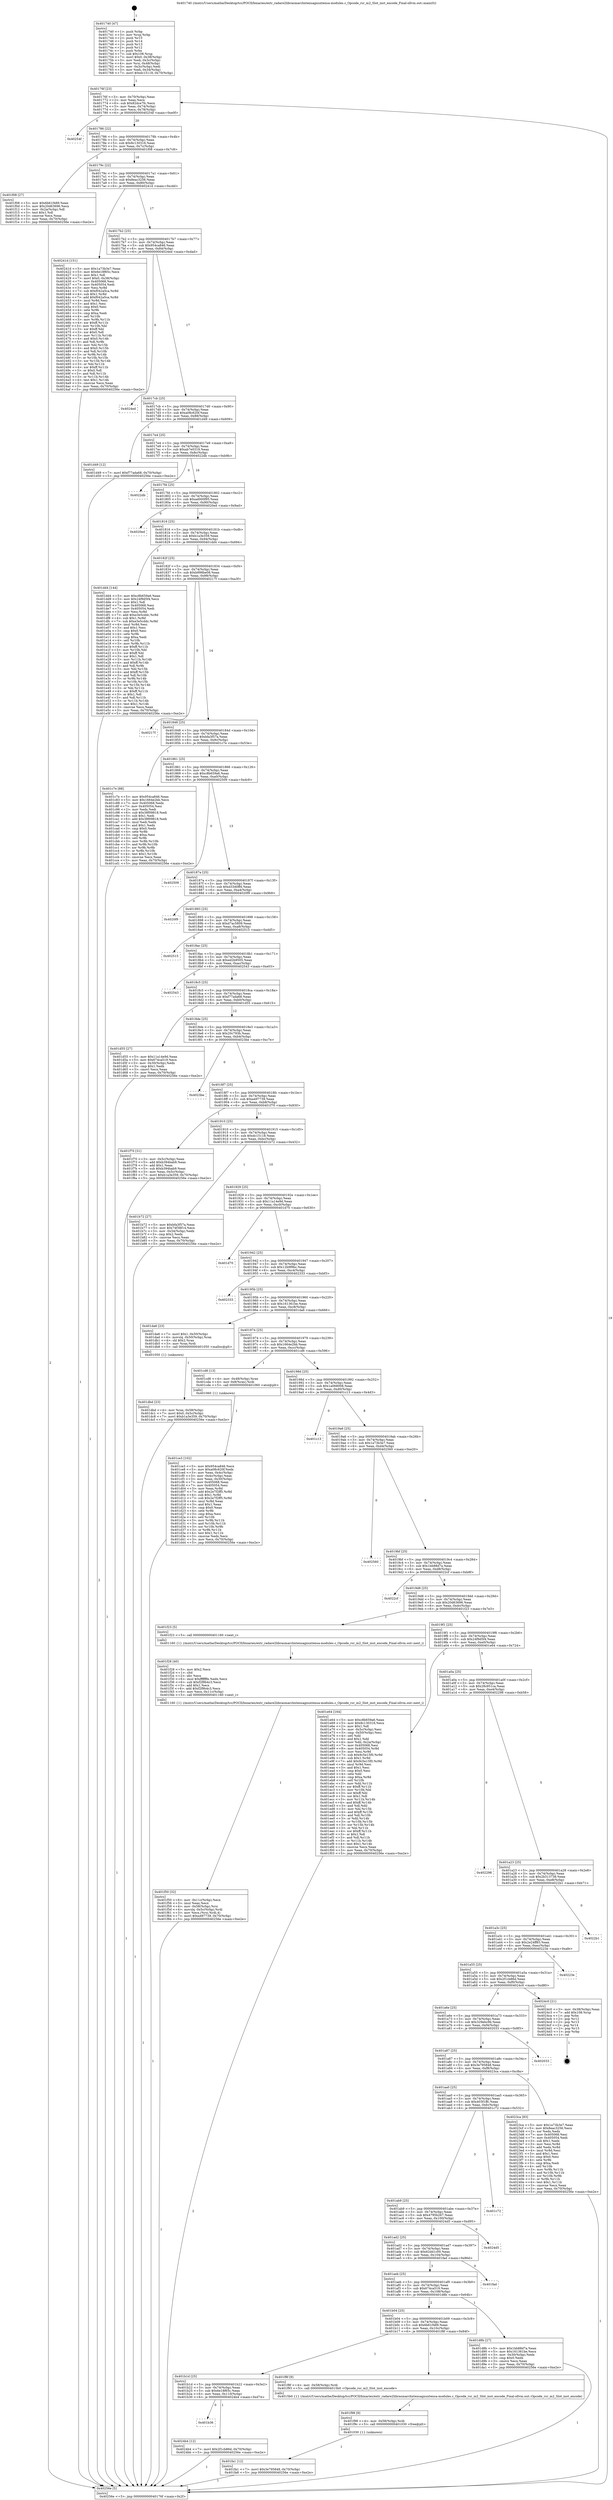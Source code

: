 digraph "0x401740" {
  label = "0x401740 (/mnt/c/Users/mathe/Desktop/tcc/POCII/binaries/extr_radare2librasmarchxtensagnuxtensa-modules.c_Opcode_rsr_m2_Slot_inst_encode_Final-ollvm.out::main(0))"
  labelloc = "t"
  node[shape=record]

  Entry [label="",width=0.3,height=0.3,shape=circle,fillcolor=black,style=filled]
  "0x40176f" [label="{
     0x40176f [23]\l
     | [instrs]\l
     &nbsp;&nbsp;0x40176f \<+3\>: mov -0x70(%rbp),%eax\l
     &nbsp;&nbsp;0x401772 \<+2\>: mov %eax,%ecx\l
     &nbsp;&nbsp;0x401774 \<+6\>: sub $0x82dce7fc,%ecx\l
     &nbsp;&nbsp;0x40177a \<+3\>: mov %eax,-0x74(%rbp)\l
     &nbsp;&nbsp;0x40177d \<+3\>: mov %ecx,-0x78(%rbp)\l
     &nbsp;&nbsp;0x401780 \<+6\>: je 000000000040254f \<main+0xe0f\>\l
  }"]
  "0x40254f" [label="{
     0x40254f\l
  }", style=dashed]
  "0x401786" [label="{
     0x401786 [22]\l
     | [instrs]\l
     &nbsp;&nbsp;0x401786 \<+5\>: jmp 000000000040178b \<main+0x4b\>\l
     &nbsp;&nbsp;0x40178b \<+3\>: mov -0x74(%rbp),%eax\l
     &nbsp;&nbsp;0x40178e \<+5\>: sub $0x8c130316,%eax\l
     &nbsp;&nbsp;0x401793 \<+3\>: mov %eax,-0x7c(%rbp)\l
     &nbsp;&nbsp;0x401796 \<+6\>: je 0000000000401f08 \<main+0x7c8\>\l
  }"]
  Exit [label="",width=0.3,height=0.3,shape=circle,fillcolor=black,style=filled,peripheries=2]
  "0x401f08" [label="{
     0x401f08 [27]\l
     | [instrs]\l
     &nbsp;&nbsp;0x401f08 \<+5\>: mov $0x6b61f489,%eax\l
     &nbsp;&nbsp;0x401f0d \<+5\>: mov $0x20d63696,%ecx\l
     &nbsp;&nbsp;0x401f12 \<+3\>: mov -0x2a(%rbp),%dl\l
     &nbsp;&nbsp;0x401f15 \<+3\>: test $0x1,%dl\l
     &nbsp;&nbsp;0x401f18 \<+3\>: cmovne %ecx,%eax\l
     &nbsp;&nbsp;0x401f1b \<+3\>: mov %eax,-0x70(%rbp)\l
     &nbsp;&nbsp;0x401f1e \<+5\>: jmp 000000000040256e \<main+0xe2e\>\l
  }"]
  "0x40179c" [label="{
     0x40179c [22]\l
     | [instrs]\l
     &nbsp;&nbsp;0x40179c \<+5\>: jmp 00000000004017a1 \<main+0x61\>\l
     &nbsp;&nbsp;0x4017a1 \<+3\>: mov -0x74(%rbp),%eax\l
     &nbsp;&nbsp;0x4017a4 \<+5\>: sub $0x8eac3256,%eax\l
     &nbsp;&nbsp;0x4017a9 \<+3\>: mov %eax,-0x80(%rbp)\l
     &nbsp;&nbsp;0x4017ac \<+6\>: je 000000000040241d \<main+0xcdd\>\l
  }"]
  "0x401b36" [label="{
     0x401b36\l
  }", style=dashed]
  "0x40241d" [label="{
     0x40241d [151]\l
     | [instrs]\l
     &nbsp;&nbsp;0x40241d \<+5\>: mov $0x1a73b3e7,%eax\l
     &nbsp;&nbsp;0x402422 \<+5\>: mov $0x6e18f65c,%ecx\l
     &nbsp;&nbsp;0x402427 \<+2\>: mov $0x1,%dl\l
     &nbsp;&nbsp;0x402429 \<+7\>: movl $0x0,-0x38(%rbp)\l
     &nbsp;&nbsp;0x402430 \<+7\>: mov 0x405068,%esi\l
     &nbsp;&nbsp;0x402437 \<+7\>: mov 0x405054,%edi\l
     &nbsp;&nbsp;0x40243e \<+3\>: mov %esi,%r8d\l
     &nbsp;&nbsp;0x402441 \<+7\>: sub $0xf042a5ca,%r8d\l
     &nbsp;&nbsp;0x402448 \<+4\>: sub $0x1,%r8d\l
     &nbsp;&nbsp;0x40244c \<+7\>: add $0xf042a5ca,%r8d\l
     &nbsp;&nbsp;0x402453 \<+4\>: imul %r8d,%esi\l
     &nbsp;&nbsp;0x402457 \<+3\>: and $0x1,%esi\l
     &nbsp;&nbsp;0x40245a \<+3\>: cmp $0x0,%esi\l
     &nbsp;&nbsp;0x40245d \<+4\>: sete %r9b\l
     &nbsp;&nbsp;0x402461 \<+3\>: cmp $0xa,%edi\l
     &nbsp;&nbsp;0x402464 \<+4\>: setl %r10b\l
     &nbsp;&nbsp;0x402468 \<+3\>: mov %r9b,%r11b\l
     &nbsp;&nbsp;0x40246b \<+4\>: xor $0xff,%r11b\l
     &nbsp;&nbsp;0x40246f \<+3\>: mov %r10b,%bl\l
     &nbsp;&nbsp;0x402472 \<+3\>: xor $0xff,%bl\l
     &nbsp;&nbsp;0x402475 \<+3\>: xor $0x0,%dl\l
     &nbsp;&nbsp;0x402478 \<+3\>: mov %r11b,%r14b\l
     &nbsp;&nbsp;0x40247b \<+4\>: and $0x0,%r14b\l
     &nbsp;&nbsp;0x40247f \<+3\>: and %dl,%r9b\l
     &nbsp;&nbsp;0x402482 \<+3\>: mov %bl,%r15b\l
     &nbsp;&nbsp;0x402485 \<+4\>: and $0x0,%r15b\l
     &nbsp;&nbsp;0x402489 \<+3\>: and %dl,%r10b\l
     &nbsp;&nbsp;0x40248c \<+3\>: or %r9b,%r14b\l
     &nbsp;&nbsp;0x40248f \<+3\>: or %r10b,%r15b\l
     &nbsp;&nbsp;0x402492 \<+3\>: xor %r15b,%r14b\l
     &nbsp;&nbsp;0x402495 \<+3\>: or %bl,%r11b\l
     &nbsp;&nbsp;0x402498 \<+4\>: xor $0xff,%r11b\l
     &nbsp;&nbsp;0x40249c \<+3\>: or $0x0,%dl\l
     &nbsp;&nbsp;0x40249f \<+3\>: and %dl,%r11b\l
     &nbsp;&nbsp;0x4024a2 \<+3\>: or %r11b,%r14b\l
     &nbsp;&nbsp;0x4024a5 \<+4\>: test $0x1,%r14b\l
     &nbsp;&nbsp;0x4024a9 \<+3\>: cmovne %ecx,%eax\l
     &nbsp;&nbsp;0x4024ac \<+3\>: mov %eax,-0x70(%rbp)\l
     &nbsp;&nbsp;0x4024af \<+5\>: jmp 000000000040256e \<main+0xe2e\>\l
  }"]
  "0x4017b2" [label="{
     0x4017b2 [25]\l
     | [instrs]\l
     &nbsp;&nbsp;0x4017b2 \<+5\>: jmp 00000000004017b7 \<main+0x77\>\l
     &nbsp;&nbsp;0x4017b7 \<+3\>: mov -0x74(%rbp),%eax\l
     &nbsp;&nbsp;0x4017ba \<+5\>: sub $0x954ca846,%eax\l
     &nbsp;&nbsp;0x4017bf \<+6\>: mov %eax,-0x84(%rbp)\l
     &nbsp;&nbsp;0x4017c5 \<+6\>: je 00000000004024ed \<main+0xdad\>\l
  }"]
  "0x4024b4" [label="{
     0x4024b4 [12]\l
     | [instrs]\l
     &nbsp;&nbsp;0x4024b4 \<+7\>: movl $0x2f1cb86d,-0x70(%rbp)\l
     &nbsp;&nbsp;0x4024bb \<+5\>: jmp 000000000040256e \<main+0xe2e\>\l
  }"]
  "0x4024ed" [label="{
     0x4024ed\l
  }", style=dashed]
  "0x4017cb" [label="{
     0x4017cb [25]\l
     | [instrs]\l
     &nbsp;&nbsp;0x4017cb \<+5\>: jmp 00000000004017d0 \<main+0x90\>\l
     &nbsp;&nbsp;0x4017d0 \<+3\>: mov -0x74(%rbp),%eax\l
     &nbsp;&nbsp;0x4017d3 \<+5\>: sub $0xa08c620f,%eax\l
     &nbsp;&nbsp;0x4017d8 \<+6\>: mov %eax,-0x88(%rbp)\l
     &nbsp;&nbsp;0x4017de \<+6\>: je 0000000000401d49 \<main+0x609\>\l
  }"]
  "0x401fa1" [label="{
     0x401fa1 [12]\l
     | [instrs]\l
     &nbsp;&nbsp;0x401fa1 \<+7\>: movl $0x3e795848,-0x70(%rbp)\l
     &nbsp;&nbsp;0x401fa8 \<+5\>: jmp 000000000040256e \<main+0xe2e\>\l
  }"]
  "0x401d49" [label="{
     0x401d49 [12]\l
     | [instrs]\l
     &nbsp;&nbsp;0x401d49 \<+7\>: movl $0xf77ada68,-0x70(%rbp)\l
     &nbsp;&nbsp;0x401d50 \<+5\>: jmp 000000000040256e \<main+0xe2e\>\l
  }"]
  "0x4017e4" [label="{
     0x4017e4 [25]\l
     | [instrs]\l
     &nbsp;&nbsp;0x4017e4 \<+5\>: jmp 00000000004017e9 \<main+0xa9\>\l
     &nbsp;&nbsp;0x4017e9 \<+3\>: mov -0x74(%rbp),%eax\l
     &nbsp;&nbsp;0x4017ec \<+5\>: sub $0xab7e0319,%eax\l
     &nbsp;&nbsp;0x4017f1 \<+6\>: mov %eax,-0x8c(%rbp)\l
     &nbsp;&nbsp;0x4017f7 \<+6\>: je 00000000004022db \<main+0xb9b\>\l
  }"]
  "0x401f98" [label="{
     0x401f98 [9]\l
     | [instrs]\l
     &nbsp;&nbsp;0x401f98 \<+4\>: mov -0x58(%rbp),%rdi\l
     &nbsp;&nbsp;0x401f9c \<+5\>: call 0000000000401030 \<free@plt\>\l
     | [calls]\l
     &nbsp;&nbsp;0x401030 \{1\} (unknown)\l
  }"]
  "0x4022db" [label="{
     0x4022db\l
  }", style=dashed]
  "0x4017fd" [label="{
     0x4017fd [25]\l
     | [instrs]\l
     &nbsp;&nbsp;0x4017fd \<+5\>: jmp 0000000000401802 \<main+0xc2\>\l
     &nbsp;&nbsp;0x401802 \<+3\>: mov -0x74(%rbp),%eax\l
     &nbsp;&nbsp;0x401805 \<+5\>: sub $0xad000f95,%eax\l
     &nbsp;&nbsp;0x40180a \<+6\>: mov %eax,-0x90(%rbp)\l
     &nbsp;&nbsp;0x401810 \<+6\>: je 00000000004020ed \<main+0x9ad\>\l
  }"]
  "0x401b1d" [label="{
     0x401b1d [25]\l
     | [instrs]\l
     &nbsp;&nbsp;0x401b1d \<+5\>: jmp 0000000000401b22 \<main+0x3e2\>\l
     &nbsp;&nbsp;0x401b22 \<+3\>: mov -0x74(%rbp),%eax\l
     &nbsp;&nbsp;0x401b25 \<+5\>: sub $0x6e18f65c,%eax\l
     &nbsp;&nbsp;0x401b2a \<+6\>: mov %eax,-0x110(%rbp)\l
     &nbsp;&nbsp;0x401b30 \<+6\>: je 00000000004024b4 \<main+0xd74\>\l
  }"]
  "0x4020ed" [label="{
     0x4020ed\l
  }", style=dashed]
  "0x401816" [label="{
     0x401816 [25]\l
     | [instrs]\l
     &nbsp;&nbsp;0x401816 \<+5\>: jmp 000000000040181b \<main+0xdb\>\l
     &nbsp;&nbsp;0x40181b \<+3\>: mov -0x74(%rbp),%eax\l
     &nbsp;&nbsp;0x40181e \<+5\>: sub $0xb1a3e359,%eax\l
     &nbsp;&nbsp;0x401823 \<+6\>: mov %eax,-0x94(%rbp)\l
     &nbsp;&nbsp;0x401829 \<+6\>: je 0000000000401dd4 \<main+0x694\>\l
  }"]
  "0x401f8f" [label="{
     0x401f8f [9]\l
     | [instrs]\l
     &nbsp;&nbsp;0x401f8f \<+4\>: mov -0x58(%rbp),%rdi\l
     &nbsp;&nbsp;0x401f93 \<+5\>: call 00000000004015b0 \<Opcode_rsr_m2_Slot_inst_encode\>\l
     | [calls]\l
     &nbsp;&nbsp;0x4015b0 \{1\} (/mnt/c/Users/mathe/Desktop/tcc/POCII/binaries/extr_radare2librasmarchxtensagnuxtensa-modules.c_Opcode_rsr_m2_Slot_inst_encode_Final-ollvm.out::Opcode_rsr_m2_Slot_inst_encode)\l
  }"]
  "0x401dd4" [label="{
     0x401dd4 [144]\l
     | [instrs]\l
     &nbsp;&nbsp;0x401dd4 \<+5\>: mov $0xc8b659a6,%eax\l
     &nbsp;&nbsp;0x401dd9 \<+5\>: mov $0x24f9d5f4,%ecx\l
     &nbsp;&nbsp;0x401dde \<+2\>: mov $0x1,%dl\l
     &nbsp;&nbsp;0x401de0 \<+7\>: mov 0x405068,%esi\l
     &nbsp;&nbsp;0x401de7 \<+7\>: mov 0x405054,%edi\l
     &nbsp;&nbsp;0x401dee \<+3\>: mov %esi,%r8d\l
     &nbsp;&nbsp;0x401df1 \<+7\>: add $0xe3e5cddc,%r8d\l
     &nbsp;&nbsp;0x401df8 \<+4\>: sub $0x1,%r8d\l
     &nbsp;&nbsp;0x401dfc \<+7\>: sub $0xe3e5cddc,%r8d\l
     &nbsp;&nbsp;0x401e03 \<+4\>: imul %r8d,%esi\l
     &nbsp;&nbsp;0x401e07 \<+3\>: and $0x1,%esi\l
     &nbsp;&nbsp;0x401e0a \<+3\>: cmp $0x0,%esi\l
     &nbsp;&nbsp;0x401e0d \<+4\>: sete %r9b\l
     &nbsp;&nbsp;0x401e11 \<+3\>: cmp $0xa,%edi\l
     &nbsp;&nbsp;0x401e14 \<+4\>: setl %r10b\l
     &nbsp;&nbsp;0x401e18 \<+3\>: mov %r9b,%r11b\l
     &nbsp;&nbsp;0x401e1b \<+4\>: xor $0xff,%r11b\l
     &nbsp;&nbsp;0x401e1f \<+3\>: mov %r10b,%bl\l
     &nbsp;&nbsp;0x401e22 \<+3\>: xor $0xff,%bl\l
     &nbsp;&nbsp;0x401e25 \<+3\>: xor $0x1,%dl\l
     &nbsp;&nbsp;0x401e28 \<+3\>: mov %r11b,%r14b\l
     &nbsp;&nbsp;0x401e2b \<+4\>: and $0xff,%r14b\l
     &nbsp;&nbsp;0x401e2f \<+3\>: and %dl,%r9b\l
     &nbsp;&nbsp;0x401e32 \<+3\>: mov %bl,%r15b\l
     &nbsp;&nbsp;0x401e35 \<+4\>: and $0xff,%r15b\l
     &nbsp;&nbsp;0x401e39 \<+3\>: and %dl,%r10b\l
     &nbsp;&nbsp;0x401e3c \<+3\>: or %r9b,%r14b\l
     &nbsp;&nbsp;0x401e3f \<+3\>: or %r10b,%r15b\l
     &nbsp;&nbsp;0x401e42 \<+3\>: xor %r15b,%r14b\l
     &nbsp;&nbsp;0x401e45 \<+3\>: or %bl,%r11b\l
     &nbsp;&nbsp;0x401e48 \<+4\>: xor $0xff,%r11b\l
     &nbsp;&nbsp;0x401e4c \<+3\>: or $0x1,%dl\l
     &nbsp;&nbsp;0x401e4f \<+3\>: and %dl,%r11b\l
     &nbsp;&nbsp;0x401e52 \<+3\>: or %r11b,%r14b\l
     &nbsp;&nbsp;0x401e55 \<+4\>: test $0x1,%r14b\l
     &nbsp;&nbsp;0x401e59 \<+3\>: cmovne %ecx,%eax\l
     &nbsp;&nbsp;0x401e5c \<+3\>: mov %eax,-0x70(%rbp)\l
     &nbsp;&nbsp;0x401e5f \<+5\>: jmp 000000000040256e \<main+0xe2e\>\l
  }"]
  "0x40182f" [label="{
     0x40182f [25]\l
     | [instrs]\l
     &nbsp;&nbsp;0x40182f \<+5\>: jmp 0000000000401834 \<main+0xf4\>\l
     &nbsp;&nbsp;0x401834 \<+3\>: mov -0x74(%rbp),%eax\l
     &nbsp;&nbsp;0x401837 \<+5\>: sub $0xb998be08,%eax\l
     &nbsp;&nbsp;0x40183c \<+6\>: mov %eax,-0x98(%rbp)\l
     &nbsp;&nbsp;0x401842 \<+6\>: je 000000000040217f \<main+0xa3f\>\l
  }"]
  "0x401f50" [label="{
     0x401f50 [32]\l
     | [instrs]\l
     &nbsp;&nbsp;0x401f50 \<+6\>: mov -0x11c(%rbp),%ecx\l
     &nbsp;&nbsp;0x401f56 \<+3\>: imul %eax,%ecx\l
     &nbsp;&nbsp;0x401f59 \<+4\>: mov -0x58(%rbp),%rsi\l
     &nbsp;&nbsp;0x401f5d \<+4\>: movslq -0x5c(%rbp),%rdi\l
     &nbsp;&nbsp;0x401f61 \<+3\>: mov %ecx,(%rsi,%rdi,4)\l
     &nbsp;&nbsp;0x401f64 \<+7\>: movl $0xa497739,-0x70(%rbp)\l
     &nbsp;&nbsp;0x401f6b \<+5\>: jmp 000000000040256e \<main+0xe2e\>\l
  }"]
  "0x40217f" [label="{
     0x40217f\l
  }", style=dashed]
  "0x401848" [label="{
     0x401848 [25]\l
     | [instrs]\l
     &nbsp;&nbsp;0x401848 \<+5\>: jmp 000000000040184d \<main+0x10d\>\l
     &nbsp;&nbsp;0x40184d \<+3\>: mov -0x74(%rbp),%eax\l
     &nbsp;&nbsp;0x401850 \<+5\>: sub $0xbfa3f57a,%eax\l
     &nbsp;&nbsp;0x401855 \<+6\>: mov %eax,-0x9c(%rbp)\l
     &nbsp;&nbsp;0x40185b \<+6\>: je 0000000000401c7e \<main+0x53e\>\l
  }"]
  "0x401f28" [label="{
     0x401f28 [40]\l
     | [instrs]\l
     &nbsp;&nbsp;0x401f28 \<+5\>: mov $0x2,%ecx\l
     &nbsp;&nbsp;0x401f2d \<+1\>: cltd\l
     &nbsp;&nbsp;0x401f2e \<+2\>: idiv %ecx\l
     &nbsp;&nbsp;0x401f30 \<+6\>: imul $0xfffffffe,%edx,%ecx\l
     &nbsp;&nbsp;0x401f36 \<+6\>: sub $0xf2f9b4c3,%ecx\l
     &nbsp;&nbsp;0x401f3c \<+3\>: add $0x1,%ecx\l
     &nbsp;&nbsp;0x401f3f \<+6\>: add $0xf2f9b4c3,%ecx\l
     &nbsp;&nbsp;0x401f45 \<+6\>: mov %ecx,-0x11c(%rbp)\l
     &nbsp;&nbsp;0x401f4b \<+5\>: call 0000000000401160 \<next_i\>\l
     | [calls]\l
     &nbsp;&nbsp;0x401160 \{1\} (/mnt/c/Users/mathe/Desktop/tcc/POCII/binaries/extr_radare2librasmarchxtensagnuxtensa-modules.c_Opcode_rsr_m2_Slot_inst_encode_Final-ollvm.out::next_i)\l
  }"]
  "0x401c7e" [label="{
     0x401c7e [88]\l
     | [instrs]\l
     &nbsp;&nbsp;0x401c7e \<+5\>: mov $0x954ca846,%eax\l
     &nbsp;&nbsp;0x401c83 \<+5\>: mov $0x1664e2bb,%ecx\l
     &nbsp;&nbsp;0x401c88 \<+7\>: mov 0x405068,%edx\l
     &nbsp;&nbsp;0x401c8f \<+7\>: mov 0x405054,%esi\l
     &nbsp;&nbsp;0x401c96 \<+2\>: mov %edx,%edi\l
     &nbsp;&nbsp;0x401c98 \<+6\>: sub $0x38f09818,%edi\l
     &nbsp;&nbsp;0x401c9e \<+3\>: sub $0x1,%edi\l
     &nbsp;&nbsp;0x401ca1 \<+6\>: add $0x38f09818,%edi\l
     &nbsp;&nbsp;0x401ca7 \<+3\>: imul %edi,%edx\l
     &nbsp;&nbsp;0x401caa \<+3\>: and $0x1,%edx\l
     &nbsp;&nbsp;0x401cad \<+3\>: cmp $0x0,%edx\l
     &nbsp;&nbsp;0x401cb0 \<+4\>: sete %r8b\l
     &nbsp;&nbsp;0x401cb4 \<+3\>: cmp $0xa,%esi\l
     &nbsp;&nbsp;0x401cb7 \<+4\>: setl %r9b\l
     &nbsp;&nbsp;0x401cbb \<+3\>: mov %r8b,%r10b\l
     &nbsp;&nbsp;0x401cbe \<+3\>: and %r9b,%r10b\l
     &nbsp;&nbsp;0x401cc1 \<+3\>: xor %r9b,%r8b\l
     &nbsp;&nbsp;0x401cc4 \<+3\>: or %r8b,%r10b\l
     &nbsp;&nbsp;0x401cc7 \<+4\>: test $0x1,%r10b\l
     &nbsp;&nbsp;0x401ccb \<+3\>: cmovne %ecx,%eax\l
     &nbsp;&nbsp;0x401cce \<+3\>: mov %eax,-0x70(%rbp)\l
     &nbsp;&nbsp;0x401cd1 \<+5\>: jmp 000000000040256e \<main+0xe2e\>\l
  }"]
  "0x401861" [label="{
     0x401861 [25]\l
     | [instrs]\l
     &nbsp;&nbsp;0x401861 \<+5\>: jmp 0000000000401866 \<main+0x126\>\l
     &nbsp;&nbsp;0x401866 \<+3\>: mov -0x74(%rbp),%eax\l
     &nbsp;&nbsp;0x401869 \<+5\>: sub $0xc8b659a6,%eax\l
     &nbsp;&nbsp;0x40186e \<+6\>: mov %eax,-0xa0(%rbp)\l
     &nbsp;&nbsp;0x401874 \<+6\>: je 0000000000402509 \<main+0xdc9\>\l
  }"]
  "0x401dbd" [label="{
     0x401dbd [23]\l
     | [instrs]\l
     &nbsp;&nbsp;0x401dbd \<+4\>: mov %rax,-0x58(%rbp)\l
     &nbsp;&nbsp;0x401dc1 \<+7\>: movl $0x0,-0x5c(%rbp)\l
     &nbsp;&nbsp;0x401dc8 \<+7\>: movl $0xb1a3e359,-0x70(%rbp)\l
     &nbsp;&nbsp;0x401dcf \<+5\>: jmp 000000000040256e \<main+0xe2e\>\l
  }"]
  "0x402509" [label="{
     0x402509\l
  }", style=dashed]
  "0x40187a" [label="{
     0x40187a [25]\l
     | [instrs]\l
     &nbsp;&nbsp;0x40187a \<+5\>: jmp 000000000040187f \<main+0x13f\>\l
     &nbsp;&nbsp;0x40187f \<+3\>: mov -0x74(%rbp),%eax\l
     &nbsp;&nbsp;0x401882 \<+5\>: sub $0xd33d0ff4,%eax\l
     &nbsp;&nbsp;0x401887 \<+6\>: mov %eax,-0xa4(%rbp)\l
     &nbsp;&nbsp;0x40188d \<+6\>: je 00000000004020f9 \<main+0x9b9\>\l
  }"]
  "0x401b04" [label="{
     0x401b04 [25]\l
     | [instrs]\l
     &nbsp;&nbsp;0x401b04 \<+5\>: jmp 0000000000401b09 \<main+0x3c9\>\l
     &nbsp;&nbsp;0x401b09 \<+3\>: mov -0x74(%rbp),%eax\l
     &nbsp;&nbsp;0x401b0c \<+5\>: sub $0x6b61f489,%eax\l
     &nbsp;&nbsp;0x401b11 \<+6\>: mov %eax,-0x10c(%rbp)\l
     &nbsp;&nbsp;0x401b17 \<+6\>: je 0000000000401f8f \<main+0x84f\>\l
  }"]
  "0x4020f9" [label="{
     0x4020f9\l
  }", style=dashed]
  "0x401893" [label="{
     0x401893 [25]\l
     | [instrs]\l
     &nbsp;&nbsp;0x401893 \<+5\>: jmp 0000000000401898 \<main+0x158\>\l
     &nbsp;&nbsp;0x401898 \<+3\>: mov -0x74(%rbp),%eax\l
     &nbsp;&nbsp;0x40189b \<+5\>: sub $0xd7ac5809,%eax\l
     &nbsp;&nbsp;0x4018a0 \<+6\>: mov %eax,-0xa8(%rbp)\l
     &nbsp;&nbsp;0x4018a6 \<+6\>: je 0000000000402515 \<main+0xdd5\>\l
  }"]
  "0x401d8b" [label="{
     0x401d8b [27]\l
     | [instrs]\l
     &nbsp;&nbsp;0x401d8b \<+5\>: mov $0x1bb88d7a,%eax\l
     &nbsp;&nbsp;0x401d90 \<+5\>: mov $0x161361be,%ecx\l
     &nbsp;&nbsp;0x401d95 \<+3\>: mov -0x30(%rbp),%edx\l
     &nbsp;&nbsp;0x401d98 \<+3\>: cmp $0x0,%edx\l
     &nbsp;&nbsp;0x401d9b \<+3\>: cmove %ecx,%eax\l
     &nbsp;&nbsp;0x401d9e \<+3\>: mov %eax,-0x70(%rbp)\l
     &nbsp;&nbsp;0x401da1 \<+5\>: jmp 000000000040256e \<main+0xe2e\>\l
  }"]
  "0x402515" [label="{
     0x402515\l
  }", style=dashed]
  "0x4018ac" [label="{
     0x4018ac [25]\l
     | [instrs]\l
     &nbsp;&nbsp;0x4018ac \<+5\>: jmp 00000000004018b1 \<main+0x171\>\l
     &nbsp;&nbsp;0x4018b1 \<+3\>: mov -0x74(%rbp),%eax\l
     &nbsp;&nbsp;0x4018b4 \<+5\>: sub $0xed2b9505,%eax\l
     &nbsp;&nbsp;0x4018b9 \<+6\>: mov %eax,-0xac(%rbp)\l
     &nbsp;&nbsp;0x4018bf \<+6\>: je 0000000000402543 \<main+0xe03\>\l
  }"]
  "0x401aeb" [label="{
     0x401aeb [25]\l
     | [instrs]\l
     &nbsp;&nbsp;0x401aeb \<+5\>: jmp 0000000000401af0 \<main+0x3b0\>\l
     &nbsp;&nbsp;0x401af0 \<+3\>: mov -0x74(%rbp),%eax\l
     &nbsp;&nbsp;0x401af3 \<+5\>: sub $0x674ca519,%eax\l
     &nbsp;&nbsp;0x401af8 \<+6\>: mov %eax,-0x108(%rbp)\l
     &nbsp;&nbsp;0x401afe \<+6\>: je 0000000000401d8b \<main+0x64b\>\l
  }"]
  "0x402543" [label="{
     0x402543\l
  }", style=dashed]
  "0x4018c5" [label="{
     0x4018c5 [25]\l
     | [instrs]\l
     &nbsp;&nbsp;0x4018c5 \<+5\>: jmp 00000000004018ca \<main+0x18a\>\l
     &nbsp;&nbsp;0x4018ca \<+3\>: mov -0x74(%rbp),%eax\l
     &nbsp;&nbsp;0x4018cd \<+5\>: sub $0xf77ada68,%eax\l
     &nbsp;&nbsp;0x4018d2 \<+6\>: mov %eax,-0xb0(%rbp)\l
     &nbsp;&nbsp;0x4018d8 \<+6\>: je 0000000000401d55 \<main+0x615\>\l
  }"]
  "0x401fad" [label="{
     0x401fad\l
  }", style=dashed]
  "0x401d55" [label="{
     0x401d55 [27]\l
     | [instrs]\l
     &nbsp;&nbsp;0x401d55 \<+5\>: mov $0x11a14e9d,%eax\l
     &nbsp;&nbsp;0x401d5a \<+5\>: mov $0x674ca519,%ecx\l
     &nbsp;&nbsp;0x401d5f \<+3\>: mov -0x30(%rbp),%edx\l
     &nbsp;&nbsp;0x401d62 \<+3\>: cmp $0x1,%edx\l
     &nbsp;&nbsp;0x401d65 \<+3\>: cmovl %ecx,%eax\l
     &nbsp;&nbsp;0x401d68 \<+3\>: mov %eax,-0x70(%rbp)\l
     &nbsp;&nbsp;0x401d6b \<+5\>: jmp 000000000040256e \<main+0xe2e\>\l
  }"]
  "0x4018de" [label="{
     0x4018de [25]\l
     | [instrs]\l
     &nbsp;&nbsp;0x4018de \<+5\>: jmp 00000000004018e3 \<main+0x1a3\>\l
     &nbsp;&nbsp;0x4018e3 \<+3\>: mov -0x74(%rbp),%eax\l
     &nbsp;&nbsp;0x4018e6 \<+5\>: sub $0x20c793b,%eax\l
     &nbsp;&nbsp;0x4018eb \<+6\>: mov %eax,-0xb4(%rbp)\l
     &nbsp;&nbsp;0x4018f1 \<+6\>: je 00000000004023be \<main+0xc7e\>\l
  }"]
  "0x401ad2" [label="{
     0x401ad2 [25]\l
     | [instrs]\l
     &nbsp;&nbsp;0x401ad2 \<+5\>: jmp 0000000000401ad7 \<main+0x397\>\l
     &nbsp;&nbsp;0x401ad7 \<+3\>: mov -0x74(%rbp),%eax\l
     &nbsp;&nbsp;0x401ada \<+5\>: sub $0x62dd1c00,%eax\l
     &nbsp;&nbsp;0x401adf \<+6\>: mov %eax,-0x104(%rbp)\l
     &nbsp;&nbsp;0x401ae5 \<+6\>: je 0000000000401fad \<main+0x86d\>\l
  }"]
  "0x4023be" [label="{
     0x4023be\l
  }", style=dashed]
  "0x4018f7" [label="{
     0x4018f7 [25]\l
     | [instrs]\l
     &nbsp;&nbsp;0x4018f7 \<+5\>: jmp 00000000004018fc \<main+0x1bc\>\l
     &nbsp;&nbsp;0x4018fc \<+3\>: mov -0x74(%rbp),%eax\l
     &nbsp;&nbsp;0x4018ff \<+5\>: sub $0xa497739,%eax\l
     &nbsp;&nbsp;0x401904 \<+6\>: mov %eax,-0xb8(%rbp)\l
     &nbsp;&nbsp;0x40190a \<+6\>: je 0000000000401f70 \<main+0x830\>\l
  }"]
  "0x4024d5" [label="{
     0x4024d5\l
  }", style=dashed]
  "0x401f70" [label="{
     0x401f70 [31]\l
     | [instrs]\l
     &nbsp;&nbsp;0x401f70 \<+3\>: mov -0x5c(%rbp),%eax\l
     &nbsp;&nbsp;0x401f73 \<+5\>: add $0xb394bab9,%eax\l
     &nbsp;&nbsp;0x401f78 \<+3\>: add $0x1,%eax\l
     &nbsp;&nbsp;0x401f7b \<+5\>: sub $0xb394bab9,%eax\l
     &nbsp;&nbsp;0x401f80 \<+3\>: mov %eax,-0x5c(%rbp)\l
     &nbsp;&nbsp;0x401f83 \<+7\>: movl $0xb1a3e359,-0x70(%rbp)\l
     &nbsp;&nbsp;0x401f8a \<+5\>: jmp 000000000040256e \<main+0xe2e\>\l
  }"]
  "0x401910" [label="{
     0x401910 [25]\l
     | [instrs]\l
     &nbsp;&nbsp;0x401910 \<+5\>: jmp 0000000000401915 \<main+0x1d5\>\l
     &nbsp;&nbsp;0x401915 \<+3\>: mov -0x74(%rbp),%eax\l
     &nbsp;&nbsp;0x401918 \<+5\>: sub $0xdc15118,%eax\l
     &nbsp;&nbsp;0x40191d \<+6\>: mov %eax,-0xbc(%rbp)\l
     &nbsp;&nbsp;0x401923 \<+6\>: je 0000000000401b72 \<main+0x432\>\l
  }"]
  "0x401ab9" [label="{
     0x401ab9 [25]\l
     | [instrs]\l
     &nbsp;&nbsp;0x401ab9 \<+5\>: jmp 0000000000401abe \<main+0x37e\>\l
     &nbsp;&nbsp;0x401abe \<+3\>: mov -0x74(%rbp),%eax\l
     &nbsp;&nbsp;0x401ac1 \<+5\>: sub $0x4795b267,%eax\l
     &nbsp;&nbsp;0x401ac6 \<+6\>: mov %eax,-0x100(%rbp)\l
     &nbsp;&nbsp;0x401acc \<+6\>: je 00000000004024d5 \<main+0xd95\>\l
  }"]
  "0x401b72" [label="{
     0x401b72 [27]\l
     | [instrs]\l
     &nbsp;&nbsp;0x401b72 \<+5\>: mov $0xbfa3f57a,%eax\l
     &nbsp;&nbsp;0x401b77 \<+5\>: mov $0x74f38f14,%ecx\l
     &nbsp;&nbsp;0x401b7c \<+3\>: mov -0x34(%rbp),%edx\l
     &nbsp;&nbsp;0x401b7f \<+3\>: cmp $0x2,%edx\l
     &nbsp;&nbsp;0x401b82 \<+3\>: cmovne %ecx,%eax\l
     &nbsp;&nbsp;0x401b85 \<+3\>: mov %eax,-0x70(%rbp)\l
     &nbsp;&nbsp;0x401b88 \<+5\>: jmp 000000000040256e \<main+0xe2e\>\l
  }"]
  "0x401929" [label="{
     0x401929 [25]\l
     | [instrs]\l
     &nbsp;&nbsp;0x401929 \<+5\>: jmp 000000000040192e \<main+0x1ee\>\l
     &nbsp;&nbsp;0x40192e \<+3\>: mov -0x74(%rbp),%eax\l
     &nbsp;&nbsp;0x401931 \<+5\>: sub $0x11a14e9d,%eax\l
     &nbsp;&nbsp;0x401936 \<+6\>: mov %eax,-0xc0(%rbp)\l
     &nbsp;&nbsp;0x40193c \<+6\>: je 0000000000401d70 \<main+0x630\>\l
  }"]
  "0x40256e" [label="{
     0x40256e [5]\l
     | [instrs]\l
     &nbsp;&nbsp;0x40256e \<+5\>: jmp 000000000040176f \<main+0x2f\>\l
  }"]
  "0x401740" [label="{
     0x401740 [47]\l
     | [instrs]\l
     &nbsp;&nbsp;0x401740 \<+1\>: push %rbp\l
     &nbsp;&nbsp;0x401741 \<+3\>: mov %rsp,%rbp\l
     &nbsp;&nbsp;0x401744 \<+2\>: push %r15\l
     &nbsp;&nbsp;0x401746 \<+2\>: push %r14\l
     &nbsp;&nbsp;0x401748 \<+2\>: push %r13\l
     &nbsp;&nbsp;0x40174a \<+2\>: push %r12\l
     &nbsp;&nbsp;0x40174c \<+1\>: push %rbx\l
     &nbsp;&nbsp;0x40174d \<+7\>: sub $0x108,%rsp\l
     &nbsp;&nbsp;0x401754 \<+7\>: movl $0x0,-0x38(%rbp)\l
     &nbsp;&nbsp;0x40175b \<+3\>: mov %edi,-0x3c(%rbp)\l
     &nbsp;&nbsp;0x40175e \<+4\>: mov %rsi,-0x48(%rbp)\l
     &nbsp;&nbsp;0x401762 \<+3\>: mov -0x3c(%rbp),%edi\l
     &nbsp;&nbsp;0x401765 \<+3\>: mov %edi,-0x34(%rbp)\l
     &nbsp;&nbsp;0x401768 \<+7\>: movl $0xdc15118,-0x70(%rbp)\l
  }"]
  "0x401c72" [label="{
     0x401c72\l
  }", style=dashed]
  "0x401d70" [label="{
     0x401d70\l
  }", style=dashed]
  "0x401942" [label="{
     0x401942 [25]\l
     | [instrs]\l
     &nbsp;&nbsp;0x401942 \<+5\>: jmp 0000000000401947 \<main+0x207\>\l
     &nbsp;&nbsp;0x401947 \<+3\>: mov -0x74(%rbp),%eax\l
     &nbsp;&nbsp;0x40194a \<+5\>: sub $0x12b9f9bc,%eax\l
     &nbsp;&nbsp;0x40194f \<+6\>: mov %eax,-0xc4(%rbp)\l
     &nbsp;&nbsp;0x401955 \<+6\>: je 0000000000402333 \<main+0xbf3\>\l
  }"]
  "0x401aa0" [label="{
     0x401aa0 [25]\l
     | [instrs]\l
     &nbsp;&nbsp;0x401aa0 \<+5\>: jmp 0000000000401aa5 \<main+0x365\>\l
     &nbsp;&nbsp;0x401aa5 \<+3\>: mov -0x74(%rbp),%eax\l
     &nbsp;&nbsp;0x401aa8 \<+5\>: sub $0x403f1ffc,%eax\l
     &nbsp;&nbsp;0x401aad \<+6\>: mov %eax,-0xfc(%rbp)\l
     &nbsp;&nbsp;0x401ab3 \<+6\>: je 0000000000401c72 \<main+0x532\>\l
  }"]
  "0x402333" [label="{
     0x402333\l
  }", style=dashed]
  "0x40195b" [label="{
     0x40195b [25]\l
     | [instrs]\l
     &nbsp;&nbsp;0x40195b \<+5\>: jmp 0000000000401960 \<main+0x220\>\l
     &nbsp;&nbsp;0x401960 \<+3\>: mov -0x74(%rbp),%eax\l
     &nbsp;&nbsp;0x401963 \<+5\>: sub $0x161361be,%eax\l
     &nbsp;&nbsp;0x401968 \<+6\>: mov %eax,-0xc8(%rbp)\l
     &nbsp;&nbsp;0x40196e \<+6\>: je 0000000000401da6 \<main+0x666\>\l
  }"]
  "0x4023ca" [label="{
     0x4023ca [83]\l
     | [instrs]\l
     &nbsp;&nbsp;0x4023ca \<+5\>: mov $0x1a73b3e7,%eax\l
     &nbsp;&nbsp;0x4023cf \<+5\>: mov $0x8eac3256,%ecx\l
     &nbsp;&nbsp;0x4023d4 \<+2\>: xor %edx,%edx\l
     &nbsp;&nbsp;0x4023d6 \<+7\>: mov 0x405068,%esi\l
     &nbsp;&nbsp;0x4023dd \<+7\>: mov 0x405054,%edi\l
     &nbsp;&nbsp;0x4023e4 \<+3\>: sub $0x1,%edx\l
     &nbsp;&nbsp;0x4023e7 \<+3\>: mov %esi,%r8d\l
     &nbsp;&nbsp;0x4023ea \<+3\>: add %edx,%r8d\l
     &nbsp;&nbsp;0x4023ed \<+4\>: imul %r8d,%esi\l
     &nbsp;&nbsp;0x4023f1 \<+3\>: and $0x1,%esi\l
     &nbsp;&nbsp;0x4023f4 \<+3\>: cmp $0x0,%esi\l
     &nbsp;&nbsp;0x4023f7 \<+4\>: sete %r9b\l
     &nbsp;&nbsp;0x4023fb \<+3\>: cmp $0xa,%edi\l
     &nbsp;&nbsp;0x4023fe \<+4\>: setl %r10b\l
     &nbsp;&nbsp;0x402402 \<+3\>: mov %r9b,%r11b\l
     &nbsp;&nbsp;0x402405 \<+3\>: and %r10b,%r11b\l
     &nbsp;&nbsp;0x402408 \<+3\>: xor %r10b,%r9b\l
     &nbsp;&nbsp;0x40240b \<+3\>: or %r9b,%r11b\l
     &nbsp;&nbsp;0x40240e \<+4\>: test $0x1,%r11b\l
     &nbsp;&nbsp;0x402412 \<+3\>: cmovne %ecx,%eax\l
     &nbsp;&nbsp;0x402415 \<+3\>: mov %eax,-0x70(%rbp)\l
     &nbsp;&nbsp;0x402418 \<+5\>: jmp 000000000040256e \<main+0xe2e\>\l
  }"]
  "0x401da6" [label="{
     0x401da6 [23]\l
     | [instrs]\l
     &nbsp;&nbsp;0x401da6 \<+7\>: movl $0x1,-0x50(%rbp)\l
     &nbsp;&nbsp;0x401dad \<+4\>: movslq -0x50(%rbp),%rax\l
     &nbsp;&nbsp;0x401db1 \<+4\>: shl $0x2,%rax\l
     &nbsp;&nbsp;0x401db5 \<+3\>: mov %rax,%rdi\l
     &nbsp;&nbsp;0x401db8 \<+5\>: call 0000000000401050 \<malloc@plt\>\l
     | [calls]\l
     &nbsp;&nbsp;0x401050 \{1\} (unknown)\l
  }"]
  "0x401974" [label="{
     0x401974 [25]\l
     | [instrs]\l
     &nbsp;&nbsp;0x401974 \<+5\>: jmp 0000000000401979 \<main+0x239\>\l
     &nbsp;&nbsp;0x401979 \<+3\>: mov -0x74(%rbp),%eax\l
     &nbsp;&nbsp;0x40197c \<+5\>: sub $0x1664e2bb,%eax\l
     &nbsp;&nbsp;0x401981 \<+6\>: mov %eax,-0xcc(%rbp)\l
     &nbsp;&nbsp;0x401987 \<+6\>: je 0000000000401cd6 \<main+0x596\>\l
  }"]
  "0x401a87" [label="{
     0x401a87 [25]\l
     | [instrs]\l
     &nbsp;&nbsp;0x401a87 \<+5\>: jmp 0000000000401a8c \<main+0x34c\>\l
     &nbsp;&nbsp;0x401a8c \<+3\>: mov -0x74(%rbp),%eax\l
     &nbsp;&nbsp;0x401a8f \<+5\>: sub $0x3e795848,%eax\l
     &nbsp;&nbsp;0x401a94 \<+6\>: mov %eax,-0xf8(%rbp)\l
     &nbsp;&nbsp;0x401a9a \<+6\>: je 00000000004023ca \<main+0xc8a\>\l
  }"]
  "0x401cd6" [label="{
     0x401cd6 [13]\l
     | [instrs]\l
     &nbsp;&nbsp;0x401cd6 \<+4\>: mov -0x48(%rbp),%rax\l
     &nbsp;&nbsp;0x401cda \<+4\>: mov 0x8(%rax),%rdi\l
     &nbsp;&nbsp;0x401cde \<+5\>: call 0000000000401060 \<atoi@plt\>\l
     | [calls]\l
     &nbsp;&nbsp;0x401060 \{1\} (unknown)\l
  }"]
  "0x40198d" [label="{
     0x40198d [25]\l
     | [instrs]\l
     &nbsp;&nbsp;0x40198d \<+5\>: jmp 0000000000401992 \<main+0x252\>\l
     &nbsp;&nbsp;0x401992 \<+3\>: mov -0x74(%rbp),%eax\l
     &nbsp;&nbsp;0x401995 \<+5\>: sub $0x1a068008,%eax\l
     &nbsp;&nbsp;0x40199a \<+6\>: mov %eax,-0xd0(%rbp)\l
     &nbsp;&nbsp;0x4019a0 \<+6\>: je 0000000000401c13 \<main+0x4d3\>\l
  }"]
  "0x401ce3" [label="{
     0x401ce3 [102]\l
     | [instrs]\l
     &nbsp;&nbsp;0x401ce3 \<+5\>: mov $0x954ca846,%ecx\l
     &nbsp;&nbsp;0x401ce8 \<+5\>: mov $0xa08c620f,%edx\l
     &nbsp;&nbsp;0x401ced \<+3\>: mov %eax,-0x4c(%rbp)\l
     &nbsp;&nbsp;0x401cf0 \<+3\>: mov -0x4c(%rbp),%eax\l
     &nbsp;&nbsp;0x401cf3 \<+3\>: mov %eax,-0x30(%rbp)\l
     &nbsp;&nbsp;0x401cf6 \<+7\>: mov 0x405068,%eax\l
     &nbsp;&nbsp;0x401cfd \<+7\>: mov 0x405054,%esi\l
     &nbsp;&nbsp;0x401d04 \<+3\>: mov %eax,%r8d\l
     &nbsp;&nbsp;0x401d07 \<+7\>: add $0x2e7f2ff5,%r8d\l
     &nbsp;&nbsp;0x401d0e \<+4\>: sub $0x1,%r8d\l
     &nbsp;&nbsp;0x401d12 \<+7\>: sub $0x2e7f2ff5,%r8d\l
     &nbsp;&nbsp;0x401d19 \<+4\>: imul %r8d,%eax\l
     &nbsp;&nbsp;0x401d1d \<+3\>: and $0x1,%eax\l
     &nbsp;&nbsp;0x401d20 \<+3\>: cmp $0x0,%eax\l
     &nbsp;&nbsp;0x401d23 \<+4\>: sete %r9b\l
     &nbsp;&nbsp;0x401d27 \<+3\>: cmp $0xa,%esi\l
     &nbsp;&nbsp;0x401d2a \<+4\>: setl %r10b\l
     &nbsp;&nbsp;0x401d2e \<+3\>: mov %r9b,%r11b\l
     &nbsp;&nbsp;0x401d31 \<+3\>: and %r10b,%r11b\l
     &nbsp;&nbsp;0x401d34 \<+3\>: xor %r10b,%r9b\l
     &nbsp;&nbsp;0x401d37 \<+3\>: or %r9b,%r11b\l
     &nbsp;&nbsp;0x401d3a \<+4\>: test $0x1,%r11b\l
     &nbsp;&nbsp;0x401d3e \<+3\>: cmovne %edx,%ecx\l
     &nbsp;&nbsp;0x401d41 \<+3\>: mov %ecx,-0x70(%rbp)\l
     &nbsp;&nbsp;0x401d44 \<+5\>: jmp 000000000040256e \<main+0xe2e\>\l
  }"]
  "0x402033" [label="{
     0x402033\l
  }", style=dashed]
  "0x401c13" [label="{
     0x401c13\l
  }", style=dashed]
  "0x4019a6" [label="{
     0x4019a6 [25]\l
     | [instrs]\l
     &nbsp;&nbsp;0x4019a6 \<+5\>: jmp 00000000004019ab \<main+0x26b\>\l
     &nbsp;&nbsp;0x4019ab \<+3\>: mov -0x74(%rbp),%eax\l
     &nbsp;&nbsp;0x4019ae \<+5\>: sub $0x1a73b3e7,%eax\l
     &nbsp;&nbsp;0x4019b3 \<+6\>: mov %eax,-0xd4(%rbp)\l
     &nbsp;&nbsp;0x4019b9 \<+6\>: je 0000000000402560 \<main+0xe20\>\l
  }"]
  "0x401a6e" [label="{
     0x401a6e [25]\l
     | [instrs]\l
     &nbsp;&nbsp;0x401a6e \<+5\>: jmp 0000000000401a73 \<main+0x333\>\l
     &nbsp;&nbsp;0x401a73 \<+3\>: mov -0x74(%rbp),%eax\l
     &nbsp;&nbsp;0x401a76 \<+5\>: sub $0x329ebc9b,%eax\l
     &nbsp;&nbsp;0x401a7b \<+6\>: mov %eax,-0xf4(%rbp)\l
     &nbsp;&nbsp;0x401a81 \<+6\>: je 0000000000402033 \<main+0x8f3\>\l
  }"]
  "0x402560" [label="{
     0x402560\l
  }", style=dashed]
  "0x4019bf" [label="{
     0x4019bf [25]\l
     | [instrs]\l
     &nbsp;&nbsp;0x4019bf \<+5\>: jmp 00000000004019c4 \<main+0x284\>\l
     &nbsp;&nbsp;0x4019c4 \<+3\>: mov -0x74(%rbp),%eax\l
     &nbsp;&nbsp;0x4019c7 \<+5\>: sub $0x1bb88d7a,%eax\l
     &nbsp;&nbsp;0x4019cc \<+6\>: mov %eax,-0xd8(%rbp)\l
     &nbsp;&nbsp;0x4019d2 \<+6\>: je 00000000004022cf \<main+0xb8f\>\l
  }"]
  "0x4024c0" [label="{
     0x4024c0 [21]\l
     | [instrs]\l
     &nbsp;&nbsp;0x4024c0 \<+3\>: mov -0x38(%rbp),%eax\l
     &nbsp;&nbsp;0x4024c3 \<+7\>: add $0x108,%rsp\l
     &nbsp;&nbsp;0x4024ca \<+1\>: pop %rbx\l
     &nbsp;&nbsp;0x4024cb \<+2\>: pop %r12\l
     &nbsp;&nbsp;0x4024cd \<+2\>: pop %r13\l
     &nbsp;&nbsp;0x4024cf \<+2\>: pop %r14\l
     &nbsp;&nbsp;0x4024d1 \<+2\>: pop %r15\l
     &nbsp;&nbsp;0x4024d3 \<+1\>: pop %rbp\l
     &nbsp;&nbsp;0x4024d4 \<+1\>: ret\l
  }"]
  "0x4022cf" [label="{
     0x4022cf\l
  }", style=dashed]
  "0x4019d8" [label="{
     0x4019d8 [25]\l
     | [instrs]\l
     &nbsp;&nbsp;0x4019d8 \<+5\>: jmp 00000000004019dd \<main+0x29d\>\l
     &nbsp;&nbsp;0x4019dd \<+3\>: mov -0x74(%rbp),%eax\l
     &nbsp;&nbsp;0x4019e0 \<+5\>: sub $0x20d63696,%eax\l
     &nbsp;&nbsp;0x4019e5 \<+6\>: mov %eax,-0xdc(%rbp)\l
     &nbsp;&nbsp;0x4019eb \<+6\>: je 0000000000401f23 \<main+0x7e3\>\l
  }"]
  "0x401a55" [label="{
     0x401a55 [25]\l
     | [instrs]\l
     &nbsp;&nbsp;0x401a55 \<+5\>: jmp 0000000000401a5a \<main+0x31a\>\l
     &nbsp;&nbsp;0x401a5a \<+3\>: mov -0x74(%rbp),%eax\l
     &nbsp;&nbsp;0x401a5d \<+5\>: sub $0x2f1cb86d,%eax\l
     &nbsp;&nbsp;0x401a62 \<+6\>: mov %eax,-0xf0(%rbp)\l
     &nbsp;&nbsp;0x401a68 \<+6\>: je 00000000004024c0 \<main+0xd80\>\l
  }"]
  "0x401f23" [label="{
     0x401f23 [5]\l
     | [instrs]\l
     &nbsp;&nbsp;0x401f23 \<+5\>: call 0000000000401160 \<next_i\>\l
     | [calls]\l
     &nbsp;&nbsp;0x401160 \{1\} (/mnt/c/Users/mathe/Desktop/tcc/POCII/binaries/extr_radare2librasmarchxtensagnuxtensa-modules.c_Opcode_rsr_m2_Slot_inst_encode_Final-ollvm.out::next_i)\l
  }"]
  "0x4019f1" [label="{
     0x4019f1 [25]\l
     | [instrs]\l
     &nbsp;&nbsp;0x4019f1 \<+5\>: jmp 00000000004019f6 \<main+0x2b6\>\l
     &nbsp;&nbsp;0x4019f6 \<+3\>: mov -0x74(%rbp),%eax\l
     &nbsp;&nbsp;0x4019f9 \<+5\>: sub $0x24f9d5f4,%eax\l
     &nbsp;&nbsp;0x4019fe \<+6\>: mov %eax,-0xe0(%rbp)\l
     &nbsp;&nbsp;0x401a04 \<+6\>: je 0000000000401e64 \<main+0x724\>\l
  }"]
  "0x40223e" [label="{
     0x40223e\l
  }", style=dashed]
  "0x401e64" [label="{
     0x401e64 [164]\l
     | [instrs]\l
     &nbsp;&nbsp;0x401e64 \<+5\>: mov $0xc8b659a6,%eax\l
     &nbsp;&nbsp;0x401e69 \<+5\>: mov $0x8c130316,%ecx\l
     &nbsp;&nbsp;0x401e6e \<+2\>: mov $0x1,%dl\l
     &nbsp;&nbsp;0x401e70 \<+3\>: mov -0x5c(%rbp),%esi\l
     &nbsp;&nbsp;0x401e73 \<+3\>: cmp -0x50(%rbp),%esi\l
     &nbsp;&nbsp;0x401e76 \<+4\>: setl %dil\l
     &nbsp;&nbsp;0x401e7a \<+4\>: and $0x1,%dil\l
     &nbsp;&nbsp;0x401e7e \<+4\>: mov %dil,-0x2a(%rbp)\l
     &nbsp;&nbsp;0x401e82 \<+7\>: mov 0x405068,%esi\l
     &nbsp;&nbsp;0x401e89 \<+8\>: mov 0x405054,%r8d\l
     &nbsp;&nbsp;0x401e91 \<+3\>: mov %esi,%r9d\l
     &nbsp;&nbsp;0x401e94 \<+7\>: sub $0x9c5e15f0,%r9d\l
     &nbsp;&nbsp;0x401e9b \<+4\>: sub $0x1,%r9d\l
     &nbsp;&nbsp;0x401e9f \<+7\>: add $0x9c5e15f0,%r9d\l
     &nbsp;&nbsp;0x401ea6 \<+4\>: imul %r9d,%esi\l
     &nbsp;&nbsp;0x401eaa \<+3\>: and $0x1,%esi\l
     &nbsp;&nbsp;0x401ead \<+3\>: cmp $0x0,%esi\l
     &nbsp;&nbsp;0x401eb0 \<+4\>: sete %dil\l
     &nbsp;&nbsp;0x401eb4 \<+4\>: cmp $0xa,%r8d\l
     &nbsp;&nbsp;0x401eb8 \<+4\>: setl %r10b\l
     &nbsp;&nbsp;0x401ebc \<+3\>: mov %dil,%r11b\l
     &nbsp;&nbsp;0x401ebf \<+4\>: xor $0xff,%r11b\l
     &nbsp;&nbsp;0x401ec3 \<+3\>: mov %r10b,%bl\l
     &nbsp;&nbsp;0x401ec6 \<+3\>: xor $0xff,%bl\l
     &nbsp;&nbsp;0x401ec9 \<+3\>: xor $0x1,%dl\l
     &nbsp;&nbsp;0x401ecc \<+3\>: mov %r11b,%r14b\l
     &nbsp;&nbsp;0x401ecf \<+4\>: and $0xff,%r14b\l
     &nbsp;&nbsp;0x401ed3 \<+3\>: and %dl,%dil\l
     &nbsp;&nbsp;0x401ed6 \<+3\>: mov %bl,%r15b\l
     &nbsp;&nbsp;0x401ed9 \<+4\>: and $0xff,%r15b\l
     &nbsp;&nbsp;0x401edd \<+3\>: and %dl,%r10b\l
     &nbsp;&nbsp;0x401ee0 \<+3\>: or %dil,%r14b\l
     &nbsp;&nbsp;0x401ee3 \<+3\>: or %r10b,%r15b\l
     &nbsp;&nbsp;0x401ee6 \<+3\>: xor %r15b,%r14b\l
     &nbsp;&nbsp;0x401ee9 \<+3\>: or %bl,%r11b\l
     &nbsp;&nbsp;0x401eec \<+4\>: xor $0xff,%r11b\l
     &nbsp;&nbsp;0x401ef0 \<+3\>: or $0x1,%dl\l
     &nbsp;&nbsp;0x401ef3 \<+3\>: and %dl,%r11b\l
     &nbsp;&nbsp;0x401ef6 \<+3\>: or %r11b,%r14b\l
     &nbsp;&nbsp;0x401ef9 \<+4\>: test $0x1,%r14b\l
     &nbsp;&nbsp;0x401efd \<+3\>: cmovne %ecx,%eax\l
     &nbsp;&nbsp;0x401f00 \<+3\>: mov %eax,-0x70(%rbp)\l
     &nbsp;&nbsp;0x401f03 \<+5\>: jmp 000000000040256e \<main+0xe2e\>\l
  }"]
  "0x401a0a" [label="{
     0x401a0a [25]\l
     | [instrs]\l
     &nbsp;&nbsp;0x401a0a \<+5\>: jmp 0000000000401a0f \<main+0x2cf\>\l
     &nbsp;&nbsp;0x401a0f \<+3\>: mov -0x74(%rbp),%eax\l
     &nbsp;&nbsp;0x401a12 \<+5\>: sub $0x28c951ca,%eax\l
     &nbsp;&nbsp;0x401a17 \<+6\>: mov %eax,-0xe4(%rbp)\l
     &nbsp;&nbsp;0x401a1d \<+6\>: je 0000000000402298 \<main+0xb58\>\l
  }"]
  "0x401a3c" [label="{
     0x401a3c [25]\l
     | [instrs]\l
     &nbsp;&nbsp;0x401a3c \<+5\>: jmp 0000000000401a41 \<main+0x301\>\l
     &nbsp;&nbsp;0x401a41 \<+3\>: mov -0x74(%rbp),%eax\l
     &nbsp;&nbsp;0x401a44 \<+5\>: sub $0x2e24ff83,%eax\l
     &nbsp;&nbsp;0x401a49 \<+6\>: mov %eax,-0xec(%rbp)\l
     &nbsp;&nbsp;0x401a4f \<+6\>: je 000000000040223e \<main+0xafe\>\l
  }"]
  "0x402298" [label="{
     0x402298\l
  }", style=dashed]
  "0x401a23" [label="{
     0x401a23 [25]\l
     | [instrs]\l
     &nbsp;&nbsp;0x401a23 \<+5\>: jmp 0000000000401a28 \<main+0x2e8\>\l
     &nbsp;&nbsp;0x401a28 \<+3\>: mov -0x74(%rbp),%eax\l
     &nbsp;&nbsp;0x401a2b \<+5\>: sub $0x2b313738,%eax\l
     &nbsp;&nbsp;0x401a30 \<+6\>: mov %eax,-0xe8(%rbp)\l
     &nbsp;&nbsp;0x401a36 \<+6\>: je 00000000004022b1 \<main+0xb71\>\l
  }"]
  "0x4022b1" [label="{
     0x4022b1\l
  }", style=dashed]
  Entry -> "0x401740" [label=" 1"]
  "0x40176f" -> "0x40254f" [label=" 0"]
  "0x40176f" -> "0x401786" [label=" 20"]
  "0x4024c0" -> Exit [label=" 1"]
  "0x401786" -> "0x401f08" [label=" 2"]
  "0x401786" -> "0x40179c" [label=" 18"]
  "0x4024b4" -> "0x40256e" [label=" 1"]
  "0x40179c" -> "0x40241d" [label=" 1"]
  "0x40179c" -> "0x4017b2" [label=" 17"]
  "0x401b1d" -> "0x401b36" [label=" 0"]
  "0x4017b2" -> "0x4024ed" [label=" 0"]
  "0x4017b2" -> "0x4017cb" [label=" 17"]
  "0x401b1d" -> "0x4024b4" [label=" 1"]
  "0x4017cb" -> "0x401d49" [label=" 1"]
  "0x4017cb" -> "0x4017e4" [label=" 16"]
  "0x40241d" -> "0x40256e" [label=" 1"]
  "0x4017e4" -> "0x4022db" [label=" 0"]
  "0x4017e4" -> "0x4017fd" [label=" 16"]
  "0x4023ca" -> "0x40256e" [label=" 1"]
  "0x4017fd" -> "0x4020ed" [label=" 0"]
  "0x4017fd" -> "0x401816" [label=" 16"]
  "0x401fa1" -> "0x40256e" [label=" 1"]
  "0x401816" -> "0x401dd4" [label=" 2"]
  "0x401816" -> "0x40182f" [label=" 14"]
  "0x401f98" -> "0x401fa1" [label=" 1"]
  "0x40182f" -> "0x40217f" [label=" 0"]
  "0x40182f" -> "0x401848" [label=" 14"]
  "0x401b04" -> "0x401b1d" [label=" 1"]
  "0x401848" -> "0x401c7e" [label=" 1"]
  "0x401848" -> "0x401861" [label=" 13"]
  "0x401b04" -> "0x401f8f" [label=" 1"]
  "0x401861" -> "0x402509" [label=" 0"]
  "0x401861" -> "0x40187a" [label=" 13"]
  "0x401f8f" -> "0x401f98" [label=" 1"]
  "0x40187a" -> "0x4020f9" [label=" 0"]
  "0x40187a" -> "0x401893" [label=" 13"]
  "0x401f70" -> "0x40256e" [label=" 1"]
  "0x401893" -> "0x402515" [label=" 0"]
  "0x401893" -> "0x4018ac" [label=" 13"]
  "0x401f50" -> "0x40256e" [label=" 1"]
  "0x4018ac" -> "0x402543" [label=" 0"]
  "0x4018ac" -> "0x4018c5" [label=" 13"]
  "0x401f23" -> "0x401f28" [label=" 1"]
  "0x4018c5" -> "0x401d55" [label=" 1"]
  "0x4018c5" -> "0x4018de" [label=" 12"]
  "0x401f08" -> "0x40256e" [label=" 2"]
  "0x4018de" -> "0x4023be" [label=" 0"]
  "0x4018de" -> "0x4018f7" [label=" 12"]
  "0x401dd4" -> "0x40256e" [label=" 2"]
  "0x4018f7" -> "0x401f70" [label=" 1"]
  "0x4018f7" -> "0x401910" [label=" 11"]
  "0x401dbd" -> "0x40256e" [label=" 1"]
  "0x401910" -> "0x401b72" [label=" 1"]
  "0x401910" -> "0x401929" [label=" 10"]
  "0x401b72" -> "0x40256e" [label=" 1"]
  "0x401740" -> "0x40176f" [label=" 1"]
  "0x40256e" -> "0x40176f" [label=" 19"]
  "0x401c7e" -> "0x40256e" [label=" 1"]
  "0x401d8b" -> "0x40256e" [label=" 1"]
  "0x401929" -> "0x401d70" [label=" 0"]
  "0x401929" -> "0x401942" [label=" 10"]
  "0x401aeb" -> "0x401b04" [label=" 2"]
  "0x401942" -> "0x402333" [label=" 0"]
  "0x401942" -> "0x40195b" [label=" 10"]
  "0x401f28" -> "0x401f50" [label=" 1"]
  "0x40195b" -> "0x401da6" [label=" 1"]
  "0x40195b" -> "0x401974" [label=" 9"]
  "0x401ad2" -> "0x401aeb" [label=" 3"]
  "0x401974" -> "0x401cd6" [label=" 1"]
  "0x401974" -> "0x40198d" [label=" 8"]
  "0x401cd6" -> "0x401ce3" [label=" 1"]
  "0x401ce3" -> "0x40256e" [label=" 1"]
  "0x401d49" -> "0x40256e" [label=" 1"]
  "0x401d55" -> "0x40256e" [label=" 1"]
  "0x401e64" -> "0x40256e" [label=" 2"]
  "0x40198d" -> "0x401c13" [label=" 0"]
  "0x40198d" -> "0x4019a6" [label=" 8"]
  "0x401ab9" -> "0x401ad2" [label=" 3"]
  "0x4019a6" -> "0x402560" [label=" 0"]
  "0x4019a6" -> "0x4019bf" [label=" 8"]
  "0x401da6" -> "0x401dbd" [label=" 1"]
  "0x4019bf" -> "0x4022cf" [label=" 0"]
  "0x4019bf" -> "0x4019d8" [label=" 8"]
  "0x401aa0" -> "0x401ab9" [label=" 3"]
  "0x4019d8" -> "0x401f23" [label=" 1"]
  "0x4019d8" -> "0x4019f1" [label=" 7"]
  "0x401aeb" -> "0x401d8b" [label=" 1"]
  "0x4019f1" -> "0x401e64" [label=" 2"]
  "0x4019f1" -> "0x401a0a" [label=" 5"]
  "0x401a87" -> "0x401aa0" [label=" 3"]
  "0x401a0a" -> "0x402298" [label=" 0"]
  "0x401a0a" -> "0x401a23" [label=" 5"]
  "0x401ad2" -> "0x401fad" [label=" 0"]
  "0x401a23" -> "0x4022b1" [label=" 0"]
  "0x401a23" -> "0x401a3c" [label=" 5"]
  "0x401a87" -> "0x4023ca" [label=" 1"]
  "0x401a3c" -> "0x40223e" [label=" 0"]
  "0x401a3c" -> "0x401a55" [label=" 5"]
  "0x401aa0" -> "0x401c72" [label=" 0"]
  "0x401a55" -> "0x4024c0" [label=" 1"]
  "0x401a55" -> "0x401a6e" [label=" 4"]
  "0x401ab9" -> "0x4024d5" [label=" 0"]
  "0x401a6e" -> "0x402033" [label=" 0"]
  "0x401a6e" -> "0x401a87" [label=" 4"]
}
